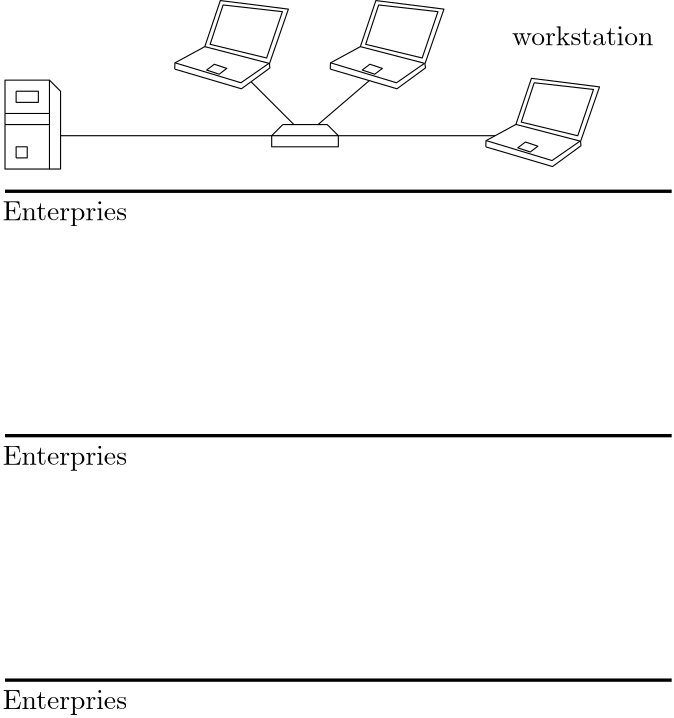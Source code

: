 <?xml version="1.0"?>
<!DOCTYPE ipe SYSTEM "ipe.dtd">
<ipe version="70218" creator="Ipe 7.2.28">
<info created="D:20241021121249" modified="D:20241021121249"/>
<ipestyle name="basic">
<symbol name="arrow/arc(spx)">
<path stroke="sym-stroke" fill="sym-stroke" pen="sym-pen">
0 0 m
-1 0.333 l
-1 -0.333 l
h
</path>
</symbol>
<symbol name="arrow/farc(spx)">
<path stroke="sym-stroke" fill="white" pen="sym-pen">
0 0 m
-1 0.333 l
-1 -0.333 l
h
</path>
</symbol>
<symbol name="arrow/ptarc(spx)">
<path stroke="sym-stroke" fill="sym-stroke" pen="sym-pen">
0 0 m
-1 0.333 l
-0.8 0 l
-1 -0.333 l
h
</path>
</symbol>
<symbol name="arrow/fptarc(spx)">
<path stroke="sym-stroke" fill="white" pen="sym-pen">
0 0 m
-1 0.333 l
-0.8 0 l
-1 -0.333 l
h
</path>
</symbol>
<symbol name="mark/circle(sx)" transformations="translations">
<path fill="sym-stroke">
0.6 0 0 0.6 0 0 e
0.4 0 0 0.4 0 0 e
</path>
</symbol>
<symbol name="mark/disk(sx)" transformations="translations">
<path fill="sym-stroke">
0.6 0 0 0.6 0 0 e
</path>
</symbol>
<symbol name="mark/fdisk(sfx)" transformations="translations">
<group>
<path fill="sym-fill">
0.5 0 0 0.5 0 0 e
</path>
<path fill="sym-stroke" fillrule="eofill">
0.6 0 0 0.6 0 0 e
0.4 0 0 0.4 0 0 e
</path>
</group>
</symbol>
<symbol name="mark/box(sx)" transformations="translations">
<path fill="sym-stroke" fillrule="eofill">
-0.6 -0.6 m
0.6 -0.6 l
0.6 0.6 l
-0.6 0.6 l
h
-0.4 -0.4 m
0.4 -0.4 l
0.4 0.4 l
-0.4 0.4 l
h
</path>
</symbol>
<symbol name="mark/square(sx)" transformations="translations">
<path fill="sym-stroke">
-0.6 -0.6 m
0.6 -0.6 l
0.6 0.6 l
-0.6 0.6 l
h
</path>
</symbol>
<symbol name="mark/fsquare(sfx)" transformations="translations">
<group>
<path fill="sym-fill">
-0.5 -0.5 m
0.5 -0.5 l
0.5 0.5 l
-0.5 0.5 l
h
</path>
<path fill="sym-stroke" fillrule="eofill">
-0.6 -0.6 m
0.6 -0.6 l
0.6 0.6 l
-0.6 0.6 l
h
-0.4 -0.4 m
0.4 -0.4 l
0.4 0.4 l
-0.4 0.4 l
h
</path>
</group>
</symbol>
<symbol name="mark/cross(sx)" transformations="translations">
<group>
<path fill="sym-stroke">
-0.43 -0.57 m
0.57 0.43 l
0.43 0.57 l
-0.57 -0.43 l
h
</path>
<path fill="sym-stroke">
-0.43 0.57 m
0.57 -0.43 l
0.43 -0.57 l
-0.57 0.43 l
h
</path>
</group>
</symbol>
<symbol name="arrow/fnormal(spx)">
<path stroke="sym-stroke" fill="white" pen="sym-pen">
0 0 m
-1 0.333 l
-1 -0.333 l
h
</path>
</symbol>
<symbol name="arrow/pointed(spx)">
<path stroke="sym-stroke" fill="sym-stroke" pen="sym-pen">
0 0 m
-1 0.333 l
-0.8 0 l
-1 -0.333 l
h
</path>
</symbol>
<symbol name="arrow/fpointed(spx)">
<path stroke="sym-stroke" fill="white" pen="sym-pen">
0 0 m
-1 0.333 l
-0.8 0 l
-1 -0.333 l
h
</path>
</symbol>
<symbol name="arrow/linear(spx)">
<path stroke="sym-stroke" pen="sym-pen">
-1 0.333 m
0 0 l
-1 -0.333 l
</path>
</symbol>
<symbol name="arrow/fdouble(spx)">
<path stroke="sym-stroke" fill="white" pen="sym-pen">
0 0 m
-1 0.333 l
-1 -0.333 l
h
-1 0 m
-2 0.333 l
-2 -0.333 l
h
</path>
</symbol>
<symbol name="arrow/double(spx)">
<path stroke="sym-stroke" fill="sym-stroke" pen="sym-pen">
0 0 m
-1 0.333 l
-1 -0.333 l
h
-1 0 m
-2 0.333 l
-2 -0.333 l
h
</path>
</symbol>
<symbol name="arrow/mid-normal(spx)">
<path stroke="sym-stroke" fill="sym-stroke" pen="sym-pen">
0.5 0 m
-0.5 0.333 l
-0.5 -0.333 l
h
</path>
</symbol>
<symbol name="arrow/mid-fnormal(spx)">
<path stroke="sym-stroke" fill="white" pen="sym-pen">
0.5 0 m
-0.5 0.333 l
-0.5 -0.333 l
h
</path>
</symbol>
<symbol name="arrow/mid-pointed(spx)">
<path stroke="sym-stroke" fill="sym-stroke" pen="sym-pen">
0.5 0 m
-0.5 0.333 l
-0.3 0 l
-0.5 -0.333 l
h
</path>
</symbol>
<symbol name="arrow/mid-fpointed(spx)">
<path stroke="sym-stroke" fill="white" pen="sym-pen">
0.5 0 m
-0.5 0.333 l
-0.3 0 l
-0.5 -0.333 l
h
</path>
</symbol>
<symbol name="arrow/mid-double(spx)">
<path stroke="sym-stroke" fill="sym-stroke" pen="sym-pen">
1 0 m
0 0.333 l
0 -0.333 l
h
0 0 m
-1 0.333 l
-1 -0.333 l
h
</path>
</symbol>
<symbol name="arrow/mid-fdouble(spx)">
<path stroke="sym-stroke" fill="white" pen="sym-pen">
1 0 m
0 0.333 l
0 -0.333 l
h
0 0 m
-1 0.333 l
-1 -0.333 l
h
</path>
</symbol>
<anglesize name="22.5 deg" value="22.5"/>
<anglesize name="30 deg" value="30"/>
<anglesize name="45 deg" value="45"/>
<anglesize name="60 deg" value="60"/>
<anglesize name="90 deg" value="90"/>
<arrowsize name="large" value="10"/>
<arrowsize name="small" value="5"/>
<arrowsize name="tiny" value="3"/>
<color name="blue" value="0 0 1"/>
<color name="brown" value="0.647 0.165 0.165"/>
<color name="darkblue" value="0 0 0.545"/>
<color name="darkcyan" value="0 0.545 0.545"/>
<color name="darkgray" value="0.663"/>
<color name="darkgreen" value="0 0.392 0"/>
<color name="darkmagenta" value="0.545 0 0.545"/>
<color name="darkorange" value="1 0.549 0"/>
<color name="darkred" value="0.545 0 0"/>
<color name="gold" value="1 0.843 0"/>
<color name="gray" value="0.745"/>
<color name="green" value="0 1 0"/>
<color name="lightblue" value="0.678 0.847 0.902"/>
<color name="lightcyan" value="0.878 1 1"/>
<color name="lightgray" value="0.827"/>
<color name="lightgreen" value="0.565 0.933 0.565"/>
<color name="lightyellow" value="1 1 0.878"/>
<color name="navy" value="0 0 0.502"/>
<color name="orange" value="1 0.647 0"/>
<color name="pink" value="1 0.753 0.796"/>
<color name="purple" value="0.627 0.125 0.941"/>
<color name="red" value="1 0 0"/>
<color name="seagreen" value="0.18 0.545 0.341"/>
<color name="turquoise" value="0.251 0.878 0.816"/>
<color name="violet" value="0.933 0.51 0.933"/>
<color name="yellow" value="1 1 0"/>
<dashstyle name="dash dot dotted" value="[4 2 1 2 1 2] 0"/>
<dashstyle name="dash dotted" value="[4 2 1 2] 0"/>
<dashstyle name="dashed" value="[4] 0"/>
<dashstyle name="dotted" value="[1 3] 0"/>
<gridsize name="10 pts (~3.5 mm)" value="10"/>
<gridsize name="14 pts (~5 mm)" value="14"/>
<gridsize name="16 pts (~6 mm)" value="16"/>
<gridsize name="20 pts (~7 mm)" value="20"/>
<gridsize name="28 pts (~10 mm)" value="28"/>
<gridsize name="32 pts (~12 mm)" value="32"/>
<gridsize name="4 pts" value="4"/>
<gridsize name="56 pts (~20 mm)" value="56"/>
<gridsize name="8 pts (~3 mm)" value="8"/>
<opacity name="10%" value="0.1"/>
<opacity name="30%" value="0.3"/>
<opacity name="50%" value="0.5"/>
<opacity name="75%" value="0.75"/>
<pen name="fat" value="1.2"/>
<pen name="heavier" value="0.8"/>
<pen name="ultrafat" value="2"/>
<symbolsize name="large" value="5"/>
<symbolsize name="small" value="2"/>
<symbolsize name="tiny" value="1.1"/>
<textsize name="Huge" value="\Huge"/>
<textsize name="LARGE" value="\LARGE"/>
<textsize name="Large" value="\Large"/>
<textsize name="footnote" value="\footnotesize"/>
<textsize name="huge" value="\huge"/>
<textsize name="large" value="\large"/>
<textsize name="script" value="\scriptsize"/>
<textsize name="small" value="\small"/>
<textsize name="tiny" value="\tiny"/>
<textstyle name="center" begin="\begin{center}" end="\end{center}"/>
<textstyle name="item" begin="\begin{itemize}\item{}" end="\end{itemize}"/>
<textstyle name="itemize" begin="\begin{itemize}" end="\end{itemize}"/>
<tiling name="falling" angle="-60" step="4" width="1"/>
<tiling name="rising" angle="30" step="4" width="1"/>
</ipestyle>
<page>
<layer name="alpha"/>
<view layers="alpha" active="alpha"/>
<path layer="alpha" matrix="1 0 0 1 -124 0" stroke="black">
216 636 m
316 636 l
292 660 l
316 636 l
</path>
<path matrix="1 0 0 1 -124 0" stroke="black">
344 660 m
316 636 l
404 636 l
</path>
<path matrix="0.626381 0 0 0.626381 43.839 206.161" stroke="black" fill="white">
161.636 724.492 m
199.972 713.178 l
216.345 725.158 l
216.079 727.554 l
226.994 758.968 l
187.859 763.893 l
178.941 737.404 l
161.77 728.086 l
161.636 724.625 l
</path>
<path matrix="0.626381 0 0 0.626381 43.839 206.161" stroke="black">
161.903 728.086 m
199.706 716.639 l
215.812 727.82 l
</path>
<path matrix="0.626381 0 0 0.626381 43.839 206.161" stroke="black">
215.812 727.82 m
178.941 737.404 l
</path>
<path matrix="0.626381 0 0 0.626381 43.839 206.161" stroke="black" fill="white">
189.456 761.364 m
182.002 738.735 l
214.481 730.881 l
223.533 757.503 l
189.323 761.364 l
</path>
<path matrix="0.626381 0 0 0.626381 43.839 206.161" stroke="black">
180.006 723.96 m
187.194 721.564 l
191.586 724.891 l
184.398 727.287 l
h
</path>
<path matrix="1 0 0 1 -12 -80" stroke="0" fill="white">
112 736 m
116 732 l
116 704 l
112 704 l
</path>
<path matrix="1 0 0 1 -12 -80" stroke="0" fill="white">
96 736 m
96 704 l
112 704 l
112 736 l
h
</path>
<path matrix="1 0 0 1 -12 -80" stroke="0" fill="white">
100 732 m
108 732 l
108 728 l
100 728 l
100 732 l
</path>
<path matrix="1 0 0 1 -12 -80" stroke="0" fill="white">
96 724 m
112 724 l
</path>
<path matrix="1 0 0 1 -12 -80" stroke="0" fill="white">
96 720 m
112 720 l
</path>
<path matrix="1 0 0 1 -12 -80" stroke="0" fill="white">
100 708 m
100 712 l
104 712 l
104 708 l
100 708 l
</path>
<path matrix="0.626381 0 0 0.626381 99.839 206.161" stroke="black" fill="white">
161.636 724.492 m
199.972 713.178 l
216.345 725.158 l
216.079 727.554 l
226.994 758.968 l
187.859 763.893 l
178.941 737.404 l
161.77 728.086 l
161.636 724.625 l
</path>
<path matrix="0.626381 0 0 0.626381 99.839 206.161" stroke="black">
161.903 728.086 m
199.706 716.639 l
215.812 727.82 l
</path>
<path matrix="0.626381 0 0 0.626381 99.839 206.161" stroke="black">
215.812 727.82 m
178.941 737.404 l
</path>
<path matrix="0.626381 0 0 0.626381 99.839 206.161" stroke="black" fill="white">
189.456 761.364 m
182.002 738.735 l
214.481 730.881 l
223.533 757.503 l
189.323 761.364 l
</path>
<path matrix="0.626381 0 0 0.626381 99.839 206.161" stroke="black">
180.006 723.96 m
187.194 721.564 l
191.586 724.891 l
184.398 727.287 l
h
</path>
<path matrix="0.626381 0 0 0.626381 155.839 178.161" stroke="black" fill="white">
161.636 724.492 m
199.972 713.178 l
216.345 725.158 l
216.079 727.554 l
226.994 758.968 l
187.859 763.893 l
178.941 737.404 l
161.77 728.086 l
161.636 724.625 l
</path>
<path matrix="0.626381 0 0 0.626381 155.839 178.161" stroke="black">
161.903 728.086 m
199.706 716.639 l
215.812 727.82 l
</path>
<path matrix="0.626381 0 0 0.626381 155.839 178.161" stroke="black">
215.812 727.82 m
178.941 737.404 l
</path>
<path matrix="0.626381 0 0 0.626381 155.839 178.161" stroke="black" fill="white">
189.456 761.364 m
182.002 738.735 l
214.481 730.881 l
223.533 757.503 l
189.323 761.364 l
</path>
<path matrix="0.626381 0 0 0.626381 155.839 178.161" stroke="black">
180.006 723.96 m
187.194 721.564 l
191.586 724.891 l
184.398 727.287 l
h
</path>
<path matrix="1 0 0 1 40 -96" stroke="0" fill="white">
140 732 m
140 728 l
164 728 l
164 732 l
</path>
<path matrix="1 0 0 1 40 -96" stroke="0" fill="white">
144 736 m
140 732 l
164 732 l
160 736 l
144 736 l
</path>
<text matrix="1 0 0 1 -84 0" transformations="translations" pos="376 672" stroke="black" type="label" width="51.003" height="6.918" depth="0" halign="center" valign="center">workstation</text>
<path matrix="1 0 0 1 -124 0" stroke="black" pen="fat">
208 616 m
448 616 l
</path>
<text matrix="1 0 0 1 -248 -64" transformations="translations" pos="376 672" stroke="black" type="label" width="44.804" height="6.815" depth="1.93" halign="right" valign="center">Enterpries</text>
<path matrix="1 0 0 1 -124 -88" stroke="black" pen="fat">
208 616 m
448 616 l
</path>
<text matrix="1 0 0 1 -248 -152" transformations="translations" pos="376 672" stroke="black" type="label" halign="right" valign="center">Enterpries</text>
<path matrix="1 0 0 1 -124 -176" stroke="black" pen="fat">
208 616 m
448 616 l
</path>
<text matrix="1 0 0 1 -248 -240" transformations="translations" pos="376 672" stroke="black" type="label" halign="right" valign="center">Enterpries</text>
</page>
</ipe>
